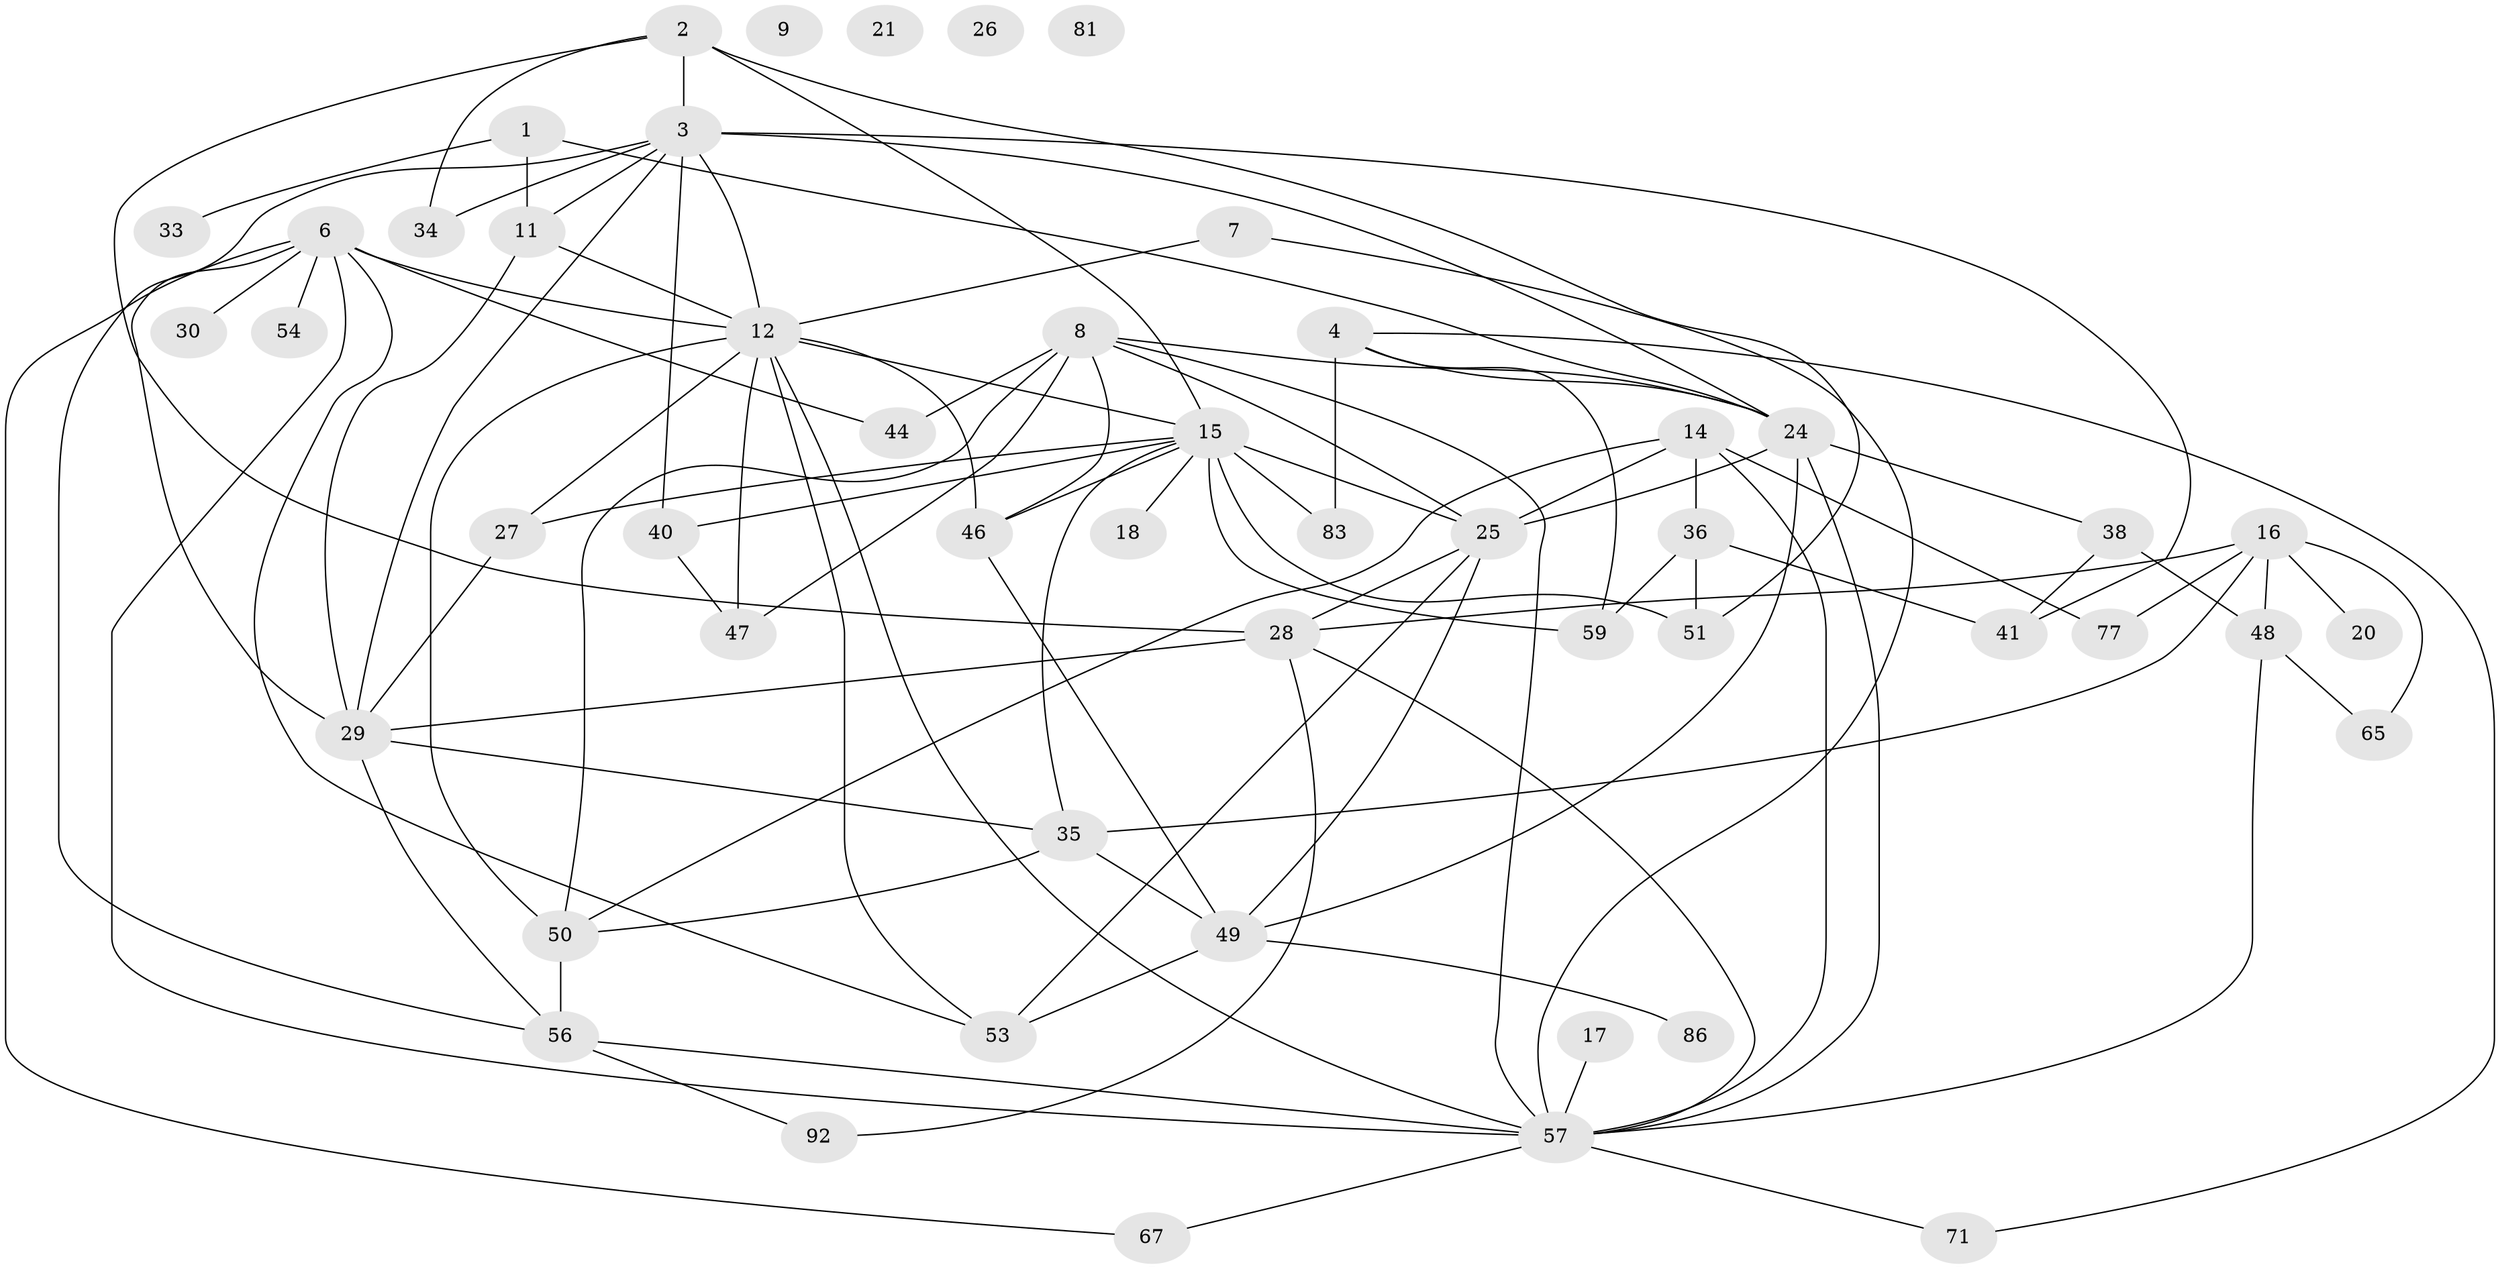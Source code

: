 // original degree distribution, {2: 0.2621359223300971, 3: 0.22330097087378642, 8: 0.019417475728155338, 1: 0.1650485436893204, 4: 0.1650485436893204, 0: 0.019417475728155338, 5: 0.0970873786407767, 6: 0.02912621359223301, 7: 0.019417475728155338}
// Generated by graph-tools (version 1.1) at 2025/12/03/09/25 04:12:54]
// undirected, 51 vertices, 98 edges
graph export_dot {
graph [start="1"]
  node [color=gray90,style=filled];
  1 [super="+98"];
  2 [super="+5+10"];
  3 [super="+94+85+37"];
  4 [super="+58"];
  6 [super="+93+69+13"];
  7;
  8 [super="+75"];
  9;
  11 [super="+70"];
  12 [super="+79+42"];
  14 [super="+19"];
  15 [super="+31+55+78+23"];
  16 [super="+45"];
  17 [super="+84"];
  18 [super="+43"];
  20;
  21 [super="+61+39"];
  24 [super="+88"];
  25 [super="+80+32"];
  26 [super="+96"];
  27;
  28 [super="+101+62"];
  29 [super="+60"];
  30;
  33;
  34;
  35 [super="+64"];
  36 [super="+63"];
  38 [super="+89"];
  40 [super="+87"];
  41;
  44;
  46;
  47;
  48 [super="+91"];
  49 [super="+52"];
  50 [super="+72"];
  51 [super="+97"];
  53 [super="+66"];
  54;
  56 [super="+99"];
  57 [super="+82"];
  59;
  65;
  67 [super="+68"];
  71;
  77;
  81;
  83 [super="+102"];
  86;
  92;
  1 -- 33;
  1 -- 24;
  1 -- 11;
  2 -- 34;
  2 -- 28;
  2 -- 15;
  2 -- 51;
  2 -- 3;
  3 -- 29;
  3 -- 41;
  3 -- 40;
  3 -- 34;
  3 -- 24;
  3 -- 11;
  3 -- 56;
  3 -- 12;
  4 -- 59;
  4 -- 83;
  4 -- 71;
  4 -- 24;
  6 -- 30;
  6 -- 54;
  6 -- 57;
  6 -- 44;
  6 -- 53;
  6 -- 67;
  6 -- 29;
  6 -- 12;
  7 -- 57;
  7 -- 12 [weight=2];
  8 -- 44;
  8 -- 50;
  8 -- 25;
  8 -- 24;
  8 -- 57;
  8 -- 46;
  8 -- 47;
  11 -- 29;
  11 -- 12;
  12 -- 57;
  12 -- 27;
  12 -- 46;
  12 -- 15;
  12 -- 47;
  12 -- 50 [weight=2];
  12 -- 53;
  14 -- 50;
  14 -- 57;
  14 -- 25;
  14 -- 36;
  14 -- 77;
  15 -- 51;
  15 -- 59;
  15 -- 83;
  15 -- 27;
  15 -- 18;
  15 -- 35;
  15 -- 40;
  15 -- 25;
  15 -- 46;
  16 -- 35;
  16 -- 65;
  16 -- 77;
  16 -- 48;
  16 -- 20;
  16 -- 28;
  17 -- 57;
  24 -- 25;
  24 -- 38;
  24 -- 57;
  24 -- 49;
  25 -- 28;
  25 -- 53;
  25 -- 49;
  27 -- 29;
  28 -- 29;
  28 -- 92;
  28 -- 57;
  29 -- 35;
  29 -- 56;
  35 -- 49;
  35 -- 50;
  36 -- 51;
  36 -- 59;
  36 -- 41;
  38 -- 41;
  38 -- 48;
  40 -- 47;
  46 -- 49;
  48 -- 65;
  48 -- 57;
  49 -- 86;
  49 -- 53;
  50 -- 56;
  56 -- 92;
  56 -- 57;
  57 -- 67;
  57 -- 71;
}
